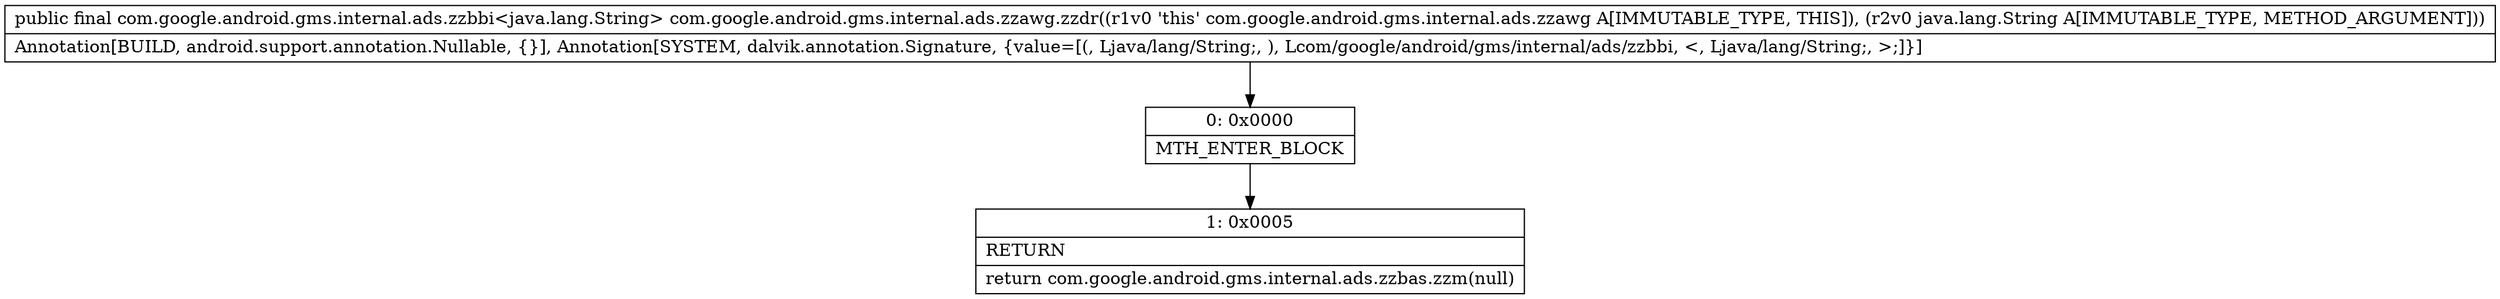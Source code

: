 digraph "CFG forcom.google.android.gms.internal.ads.zzawg.zzdr(Ljava\/lang\/String;)Lcom\/google\/android\/gms\/internal\/ads\/zzbbi;" {
Node_0 [shape=record,label="{0\:\ 0x0000|MTH_ENTER_BLOCK\l}"];
Node_1 [shape=record,label="{1\:\ 0x0005|RETURN\l|return com.google.android.gms.internal.ads.zzbas.zzm(null)\l}"];
MethodNode[shape=record,label="{public final com.google.android.gms.internal.ads.zzbbi\<java.lang.String\> com.google.android.gms.internal.ads.zzawg.zzdr((r1v0 'this' com.google.android.gms.internal.ads.zzawg A[IMMUTABLE_TYPE, THIS]), (r2v0 java.lang.String A[IMMUTABLE_TYPE, METHOD_ARGUMENT]))  | Annotation[BUILD, android.support.annotation.Nullable, \{\}], Annotation[SYSTEM, dalvik.annotation.Signature, \{value=[(, Ljava\/lang\/String;, ), Lcom\/google\/android\/gms\/internal\/ads\/zzbbi, \<, Ljava\/lang\/String;, \>;]\}]\l}"];
MethodNode -> Node_0;
Node_0 -> Node_1;
}

